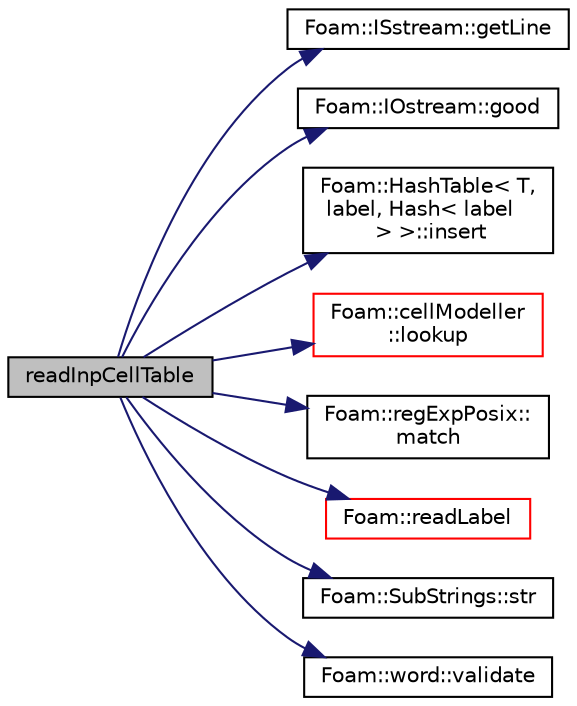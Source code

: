 digraph "readInpCellTable"
{
  bgcolor="transparent";
  edge [fontname="Helvetica",fontsize="10",labelfontname="Helvetica",labelfontsize="10"];
  node [fontname="Helvetica",fontsize="10",shape=record];
  rankdir="LR";
  Node1 [label="readInpCellTable",height=0.2,width=0.4,color="black", fillcolor="grey75", style="filled" fontcolor="black"];
  Node1 -> Node2 [color="midnightblue",fontsize="10",style="solid",fontname="Helvetica"];
  Node2 [label="Foam::ISstream::getLine",height=0.2,width=0.4,color="black",URL="$classFoam_1_1ISstream.html#a10536758f2b396d19946ad2ec6ea1e00",tooltip="Raw, low-level getline into a string function. "];
  Node1 -> Node3 [color="midnightblue",fontsize="10",style="solid",fontname="Helvetica"];
  Node3 [label="Foam::IOstream::good",height=0.2,width=0.4,color="black",URL="$classFoam_1_1IOstream.html#ad2e41c8280b6cdf93d39e1135d2abdf7",tooltip="Return true if next operation might succeed. "];
  Node1 -> Node4 [color="midnightblue",fontsize="10",style="solid",fontname="Helvetica"];
  Node4 [label="Foam::HashTable\< T,\l label, Hash\< label\l \> \>::insert",height=0.2,width=0.4,color="black",URL="$classFoam_1_1HashTable.html#a7bd6fa0d9d8d929187341de02d258e83",tooltip="Copy insert a new entry, not overwriting existing entries. "];
  Node1 -> Node5 [color="midnightblue",fontsize="10",style="solid",fontname="Helvetica"];
  Node5 [label="Foam::cellModeller\l::lookup",height=0.2,width=0.4,color="red",URL="$namespaceFoam_1_1cellModeller.html#a85bba7a61189b81ec5d77e46fd6562c6",tooltip="Deprecated(2017-11) equivalent to cellModel::ptr static method. "];
  Node1 -> Node6 [color="midnightblue",fontsize="10",style="solid",fontname="Helvetica"];
  Node6 [label="Foam::regExpPosix::\lmatch",height=0.2,width=0.4,color="black",URL="$classFoam_1_1regExpPosix.html#a808ea2935268459a41fc9a586f110fd0",tooltip="True if the regex matches the entire text. "];
  Node1 -> Node7 [color="midnightblue",fontsize="10",style="solid",fontname="Helvetica"];
  Node7 [label="Foam::readLabel",height=0.2,width=0.4,color="red",URL="$namespaceFoam.html#a1269245969008f49bcd2a602d3a72319",tooltip="Parse entire buffer as a label, skipping leading/trailing whitespace. "];
  Node1 -> Node8 [color="midnightblue",fontsize="10",style="solid",fontname="Helvetica"];
  Node8 [label="Foam::SubStrings::str",height=0.2,width=0.4,color="black",URL="$classFoam_1_1SubStrings.html#a199af777891088e4331f6cb5b5bbdd65",tooltip="Get element pos, converted to a string type. "];
  Node1 -> Node9 [color="midnightblue",fontsize="10",style="solid",fontname="Helvetica"];
  Node9 [label="Foam::word::validate",height=0.2,width=0.4,color="black",URL="$classFoam_1_1word.html#a1f57dcfc5cc0abd9bf53fd29f641dbe6",tooltip="Construct validated word (no invalid characters). "];
}
